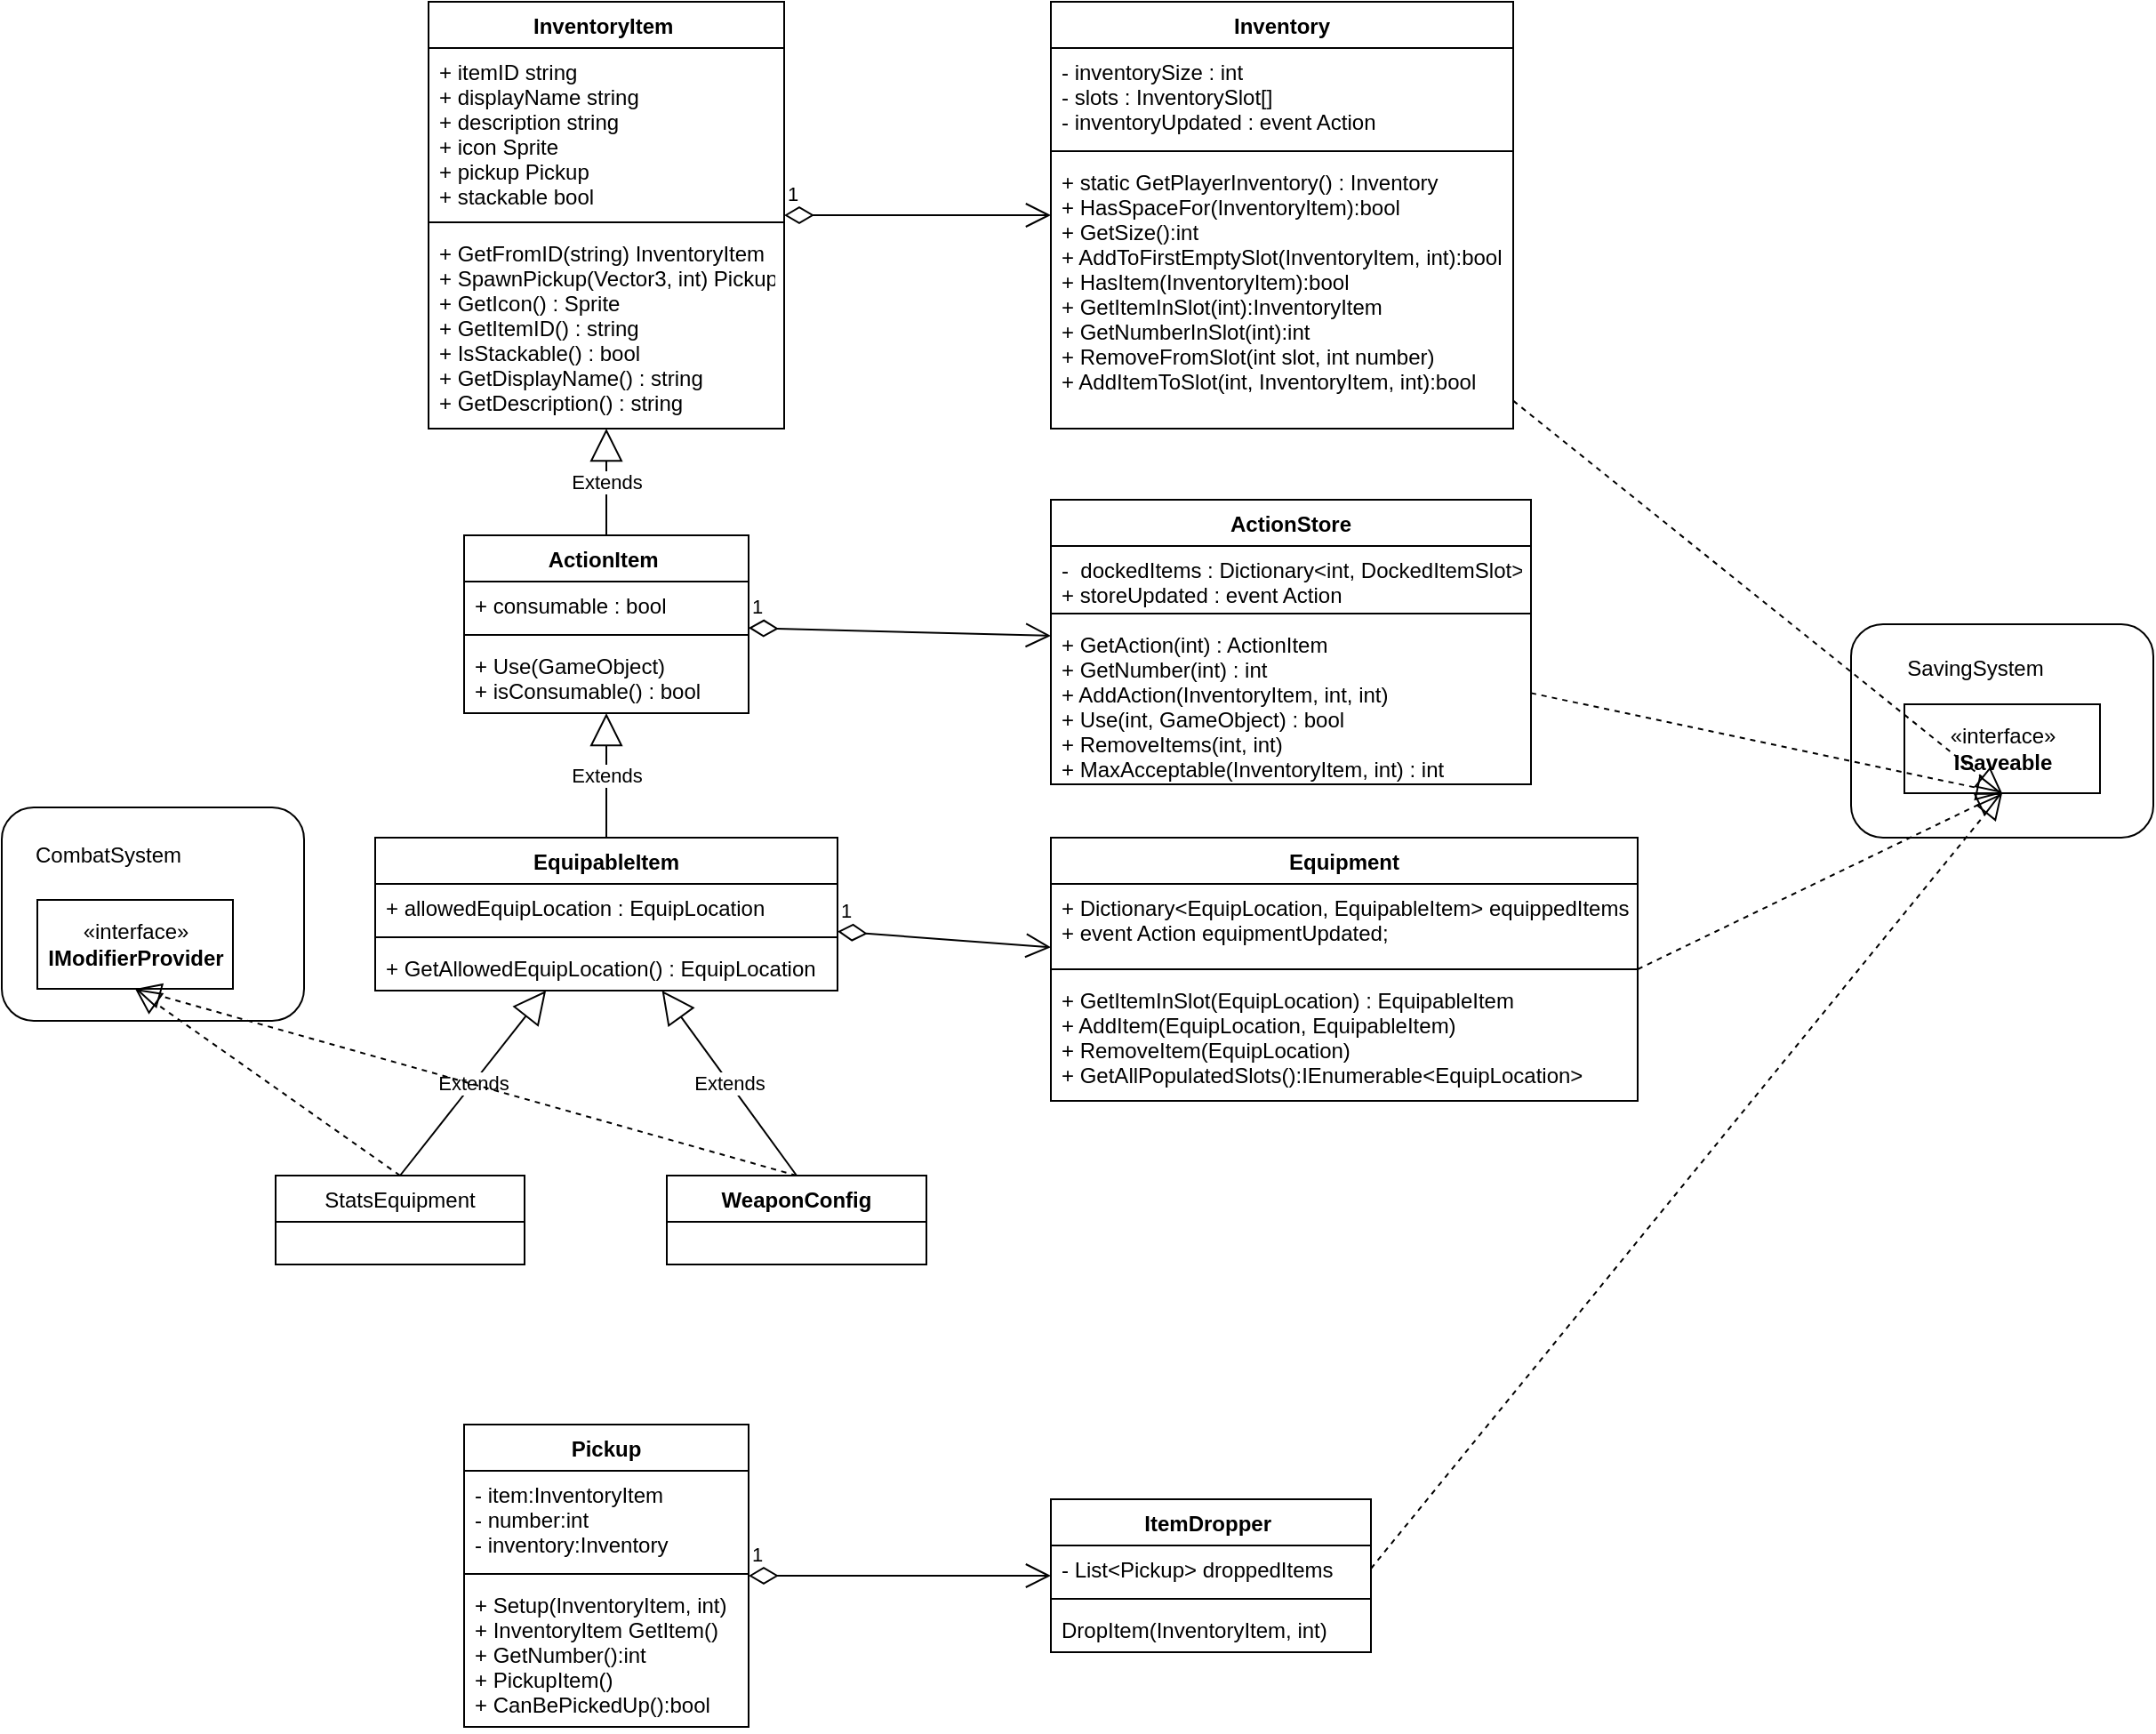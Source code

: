 <mxfile version="13.1.3">
    <diagram id="6hGFLwfOUW9BJ-s0fimq" name="Page-1">
        <mxGraphModel dx="3463" dy="1630" grid="1" gridSize="10" guides="1" tooltips="1" connect="1" arrows="1" fold="1" page="1" pageScale="1" pageWidth="827" pageHeight="1169" math="0" shadow="0">
            <root>
                <mxCell id="0"/>
                <mxCell id="1" parent="0"/>
                <mxCell id="44" value="" style="rounded=1;whiteSpace=wrap;html=1;" parent="1" vertex="1">
                    <mxGeometry x="80" y="493" width="170" height="120" as="geometry"/>
                </mxCell>
                <mxCell id="45" value="CombatSystem" style="text;html=1;strokeColor=none;fillColor=none;align=center;verticalAlign=middle;whiteSpace=wrap;rounded=0;" parent="1" vertex="1">
                    <mxGeometry x="100" y="510" width="80" height="20" as="geometry"/>
                </mxCell>
                <mxCell id="42" value="" style="rounded=1;whiteSpace=wrap;html=1;" parent="1" vertex="1">
                    <mxGeometry x="1120" y="390" width="170" height="120" as="geometry"/>
                </mxCell>
                <mxCell id="10" value="Extends" style="endArrow=block;endSize=16;endFill=0;html=1;exitX=0.5;exitY=0;exitDx=0;exitDy=0;" parent="1" source="6" target="2" edge="1">
                    <mxGeometry width="160" relative="1" as="geometry">
                        <mxPoint x="340" y="540" as="sourcePoint"/>
                        <mxPoint x="500" y="540" as="targetPoint"/>
                    </mxGeometry>
                </mxCell>
                <mxCell id="15" value="Extends" style="endArrow=block;endSize=16;endFill=0;html=1;exitX=0.5;exitY=0;exitDx=0;exitDy=0;" parent="1" source="11" target="6" edge="1">
                    <mxGeometry width="160" relative="1" as="geometry">
                        <mxPoint x="430" y="350" as="sourcePoint"/>
                        <mxPoint x="430" y="290" as="targetPoint"/>
                    </mxGeometry>
                </mxCell>
                <mxCell id="20" value="«interface»&lt;br&gt;&lt;b&gt;IModifierProvider&lt;/b&gt;" style="html=1;" parent="1" vertex="1">
                    <mxGeometry x="100" y="545" width="110" height="50" as="geometry"/>
                </mxCell>
                <mxCell id="31" value="Extends" style="endArrow=block;endSize=16;endFill=0;html=1;exitX=0.5;exitY=0;exitDx=0;exitDy=0;" parent="1" source="26" target="11" edge="1">
                    <mxGeometry width="160" relative="1" as="geometry">
                        <mxPoint x="510" y="700" as="sourcePoint"/>
                        <mxPoint x="520" y="500" as="targetPoint"/>
                    </mxGeometry>
                </mxCell>
                <mxCell id="32" value="" style="endArrow=block;dashed=1;endFill=0;endSize=12;html=1;exitX=0.5;exitY=0;exitDx=0;exitDy=0;entryX=0.5;entryY=1;entryDx=0;entryDy=0;" parent="1" source="26" target="20" edge="1">
                    <mxGeometry width="160" relative="1" as="geometry">
                        <mxPoint x="200" y="860" as="sourcePoint"/>
                        <mxPoint x="360" y="860" as="targetPoint"/>
                    </mxGeometry>
                </mxCell>
                <mxCell id="37" value="" style="endArrow=block;dashed=1;endFill=0;endSize=12;html=1;exitX=0.5;exitY=0;exitDx=0;exitDy=0;entryX=0.5;entryY=1;entryDx=0;entryDy=0;" parent="1" source="33" target="20" edge="1">
                    <mxGeometry width="160" relative="1" as="geometry">
                        <mxPoint x="420" y="729" as="sourcePoint"/>
                        <mxPoint x="332.644" y="650" as="targetPoint"/>
                    </mxGeometry>
                </mxCell>
                <mxCell id="38" value="Extends" style="endArrow=block;endSize=16;endFill=0;html=1;exitX=0.5;exitY=0;exitDx=0;exitDy=0;" parent="1" source="33" target="11" edge="1">
                    <mxGeometry width="160" relative="1" as="geometry">
                        <mxPoint x="420" y="729" as="sourcePoint"/>
                        <mxPoint x="482.931" y="656" as="targetPoint"/>
                    </mxGeometry>
                </mxCell>
                <mxCell id="39" value="«interface»&lt;br&gt;&lt;b&gt;ISaveable&lt;/b&gt;" style="html=1;" parent="1" vertex="1">
                    <mxGeometry x="1150" y="435" width="110" height="50" as="geometry"/>
                </mxCell>
                <mxCell id="43" value="SavingSystem" style="text;html=1;strokeColor=none;fillColor=none;align=center;verticalAlign=middle;whiteSpace=wrap;rounded=0;" parent="1" vertex="1">
                    <mxGeometry x="1150" y="405" width="80" height="20" as="geometry"/>
                </mxCell>
                <mxCell id="50" value="" style="endArrow=block;dashed=1;endFill=0;endSize=12;html=1;entryX=0.5;entryY=1;entryDx=0;entryDy=0;" parent="1" source="46" target="39" edge="1">
                    <mxGeometry width="160" relative="1" as="geometry">
                        <mxPoint x="314" y="710" as="sourcePoint"/>
                        <mxPoint x="665" y="605" as="targetPoint"/>
                    </mxGeometry>
                </mxCell>
                <mxCell id="61" value="" style="endArrow=block;dashed=1;endFill=0;endSize=12;html=1;entryX=0.5;entryY=1;entryDx=0;entryDy=0;exitX=1;exitY=0.5;exitDx=0;exitDy=0;" parent="1" source="51" target="39" edge="1">
                    <mxGeometry width="160" relative="1" as="geometry">
                        <mxPoint x="845" y="330" as="sourcePoint"/>
                        <mxPoint x="925" y="105" as="targetPoint"/>
                    </mxGeometry>
                </mxCell>
                <mxCell id="67" value="" style="endArrow=block;dashed=1;endFill=0;endSize=12;html=1;entryX=0.5;entryY=1;entryDx=0;entryDy=0;" parent="1" source="62" target="39" edge="1">
                    <mxGeometry width="160" relative="1" as="geometry">
                        <mxPoint x="815" y="330" as="sourcePoint"/>
                        <mxPoint x="1235" y="165" as="targetPoint"/>
                    </mxGeometry>
                </mxCell>
                <mxCell id="72" value="" style="endArrow=block;dashed=1;endFill=0;endSize=12;html=1;entryX=0.5;entryY=1;entryDx=0;entryDy=0;exitX=1;exitY=0.5;exitDx=0;exitDy=0;" parent="1" source="69" target="39" edge="1">
                    <mxGeometry width="160" relative="1" as="geometry">
                        <mxPoint x="1010" y="594.0" as="sourcePoint"/>
                        <mxPoint x="1235" y="165" as="targetPoint"/>
                    </mxGeometry>
                </mxCell>
                <mxCell id="77" value="1" style="endArrow=open;html=1;endSize=12;startArrow=diamondThin;startSize=14;startFill=0;align=left;verticalAlign=bottom;" parent="1" source="73" target="68" edge="1">
                    <mxGeometry x="-1" y="3" relative="1" as="geometry">
                        <mxPoint x="250" y="1112" as="sourcePoint"/>
                        <mxPoint x="410" y="1112" as="targetPoint"/>
                    </mxGeometry>
                </mxCell>
                <mxCell id="78" value="1" style="endArrow=open;html=1;endSize=12;startArrow=diamondThin;startSize=14;startFill=0;align=left;verticalAlign=bottom;" parent="1" source="11" target="51" edge="1">
                    <mxGeometry x="-1" y="3" relative="1" as="geometry">
                        <mxPoint x="510" y="935" as="sourcePoint"/>
                        <mxPoint x="680" y="935.0" as="targetPoint"/>
                    </mxGeometry>
                </mxCell>
                <mxCell id="79" value="1" style="endArrow=open;html=1;endSize=12;startArrow=diamondThin;startSize=14;startFill=0;align=left;verticalAlign=bottom;" parent="1" source="6" target="46" edge="1">
                    <mxGeometry x="-1" y="3" relative="1" as="geometry">
                        <mxPoint x="560" y="572.711" as="sourcePoint"/>
                        <mxPoint x="680" y="581.675" as="targetPoint"/>
                    </mxGeometry>
                </mxCell>
                <mxCell id="80" value="1" style="endArrow=open;html=1;endSize=12;startArrow=diamondThin;startSize=14;startFill=0;align=left;verticalAlign=bottom;" parent="1" source="2" target="62" edge="1">
                    <mxGeometry x="-1" y="3" relative="1" as="geometry">
                        <mxPoint x="510" y="402.078" as="sourcePoint"/>
                        <mxPoint x="680" y="406.494" as="targetPoint"/>
                    </mxGeometry>
                </mxCell>
                <mxCell id="2" value="InventoryItem " style="swimlane;fontStyle=1;align=center;verticalAlign=top;childLayout=stackLayout;horizontal=1;startSize=26;horizontalStack=0;resizeParent=1;resizeParentMax=0;resizeLast=0;collapsible=1;marginBottom=0;" parent="1" vertex="1">
                    <mxGeometry x="320" y="40" width="200" height="240" as="geometry"/>
                </mxCell>
                <mxCell id="3" value="+ itemID string&#10;+ displayName string&#10;+ description string&#10;+ icon Sprite&#10;+ pickup Pickup&#10;+ stackable bool" style="text;strokeColor=none;fillColor=none;align=left;verticalAlign=top;spacingLeft=4;spacingRight=4;overflow=hidden;rotatable=0;points=[[0,0.5],[1,0.5]];portConstraint=eastwest;" parent="2" vertex="1">
                    <mxGeometry y="26" width="200" height="94" as="geometry"/>
                </mxCell>
                <mxCell id="4" value="" style="line;strokeWidth=1;fillColor=none;align=left;verticalAlign=middle;spacingTop=-1;spacingLeft=3;spacingRight=3;rotatable=0;labelPosition=right;points=[];portConstraint=eastwest;" parent="2" vertex="1">
                    <mxGeometry y="120" width="200" height="8" as="geometry"/>
                </mxCell>
                <mxCell id="5" value="+ GetFromID(string) InventoryItem&#10;+ SpawnPickup(Vector3, int) Pickup&#10;+ GetIcon() : Sprite       &#10;+ GetItemID() : string   &#10;+ IsStackable() : bool     &#10;+ GetDisplayName() : string   &#10;+ GetDescription() : string   &#10;" style="text;strokeColor=none;fillColor=none;align=left;verticalAlign=top;spacingLeft=4;spacingRight=4;overflow=hidden;rotatable=0;points=[[0,0.5],[1,0.5]];portConstraint=eastwest;" parent="2" vertex="1">
                    <mxGeometry y="128" width="200" height="112" as="geometry"/>
                </mxCell>
                <mxCell id="6" value="ActionItem " style="swimlane;fontStyle=1;align=center;verticalAlign=top;childLayout=stackLayout;horizontal=1;startSize=26;horizontalStack=0;resizeParent=1;resizeParentMax=0;resizeLast=0;collapsible=1;marginBottom=0;" parent="1" vertex="1">
                    <mxGeometry x="340" y="340" width="160" height="100" as="geometry"/>
                </mxCell>
                <mxCell id="7" value="+ consumable : bool" style="text;strokeColor=none;fillColor=none;align=left;verticalAlign=top;spacingLeft=4;spacingRight=4;overflow=hidden;rotatable=0;points=[[0,0.5],[1,0.5]];portConstraint=eastwest;" parent="6" vertex="1">
                    <mxGeometry y="26" width="160" height="26" as="geometry"/>
                </mxCell>
                <mxCell id="8" value="" style="line;strokeWidth=1;fillColor=none;align=left;verticalAlign=middle;spacingTop=-1;spacingLeft=3;spacingRight=3;rotatable=0;labelPosition=right;points=[];portConstraint=eastwest;" parent="6" vertex="1">
                    <mxGeometry y="52" width="160" height="8" as="geometry"/>
                </mxCell>
                <mxCell id="9" value="+ Use(GameObject)&#10;+ isConsumable() : bool" style="text;strokeColor=none;fillColor=none;align=left;verticalAlign=top;spacingLeft=4;spacingRight=4;overflow=hidden;rotatable=0;points=[[0,0.5],[1,0.5]];portConstraint=eastwest;" parent="6" vertex="1">
                    <mxGeometry y="60" width="160" height="40" as="geometry"/>
                </mxCell>
                <mxCell id="11" value="EquipableItem" style="swimlane;fontStyle=1;align=center;verticalAlign=top;childLayout=stackLayout;horizontal=1;startSize=26;horizontalStack=0;resizeParent=1;resizeParentMax=0;resizeLast=0;collapsible=1;marginBottom=0;" parent="1" vertex="1">
                    <mxGeometry x="290" y="510" width="260" height="86" as="geometry"/>
                </mxCell>
                <mxCell id="12" value="+ allowedEquipLocation : EquipLocation" style="text;strokeColor=none;fillColor=none;align=left;verticalAlign=top;spacingLeft=4;spacingRight=4;overflow=hidden;rotatable=0;points=[[0,0.5],[1,0.5]];portConstraint=eastwest;" parent="11" vertex="1">
                    <mxGeometry y="26" width="260" height="26" as="geometry"/>
                </mxCell>
                <mxCell id="13" value="" style="line;strokeWidth=1;fillColor=none;align=left;verticalAlign=middle;spacingTop=-1;spacingLeft=3;spacingRight=3;rotatable=0;labelPosition=right;points=[];portConstraint=eastwest;" parent="11" vertex="1">
                    <mxGeometry y="52" width="260" height="8" as="geometry"/>
                </mxCell>
                <mxCell id="14" value="+ GetAllowedEquipLocation() : EquipLocation" style="text;strokeColor=none;fillColor=none;align=left;verticalAlign=top;spacingLeft=4;spacingRight=4;overflow=hidden;rotatable=0;points=[[0,0.5],[1,0.5]];portConstraint=eastwest;" parent="11" vertex="1">
                    <mxGeometry y="60" width="260" height="26" as="geometry"/>
                </mxCell>
                <mxCell id="26" value="StatsEquipment" style="swimlane;fontStyle=0;childLayout=stackLayout;horizontal=1;startSize=26;fillColor=none;horizontalStack=0;resizeParent=1;resizeParentMax=0;resizeLast=0;collapsible=1;marginBottom=0;" parent="1" vertex="1">
                    <mxGeometry x="234" y="700" width="140" height="50" as="geometry"/>
                </mxCell>
                <mxCell id="33" value="WeaponConfig" style="swimlane;fontStyle=1;align=center;verticalAlign=top;childLayout=stackLayout;horizontal=1;startSize=26;horizontalStack=0;resizeParent=1;resizeParentMax=0;resizeLast=0;collapsible=1;marginBottom=0;" parent="1" vertex="1">
                    <mxGeometry x="454" y="700" width="146" height="50" as="geometry"/>
                </mxCell>
                <mxCell id="62" value="Inventory" style="swimlane;fontStyle=1;align=center;verticalAlign=top;childLayout=stackLayout;horizontal=1;startSize=26;horizontalStack=0;resizeParent=1;resizeParentMax=0;resizeLast=0;collapsible=1;marginBottom=0;" parent="1" vertex="1">
                    <mxGeometry x="670" y="40" width="260" height="240" as="geometry"/>
                </mxCell>
                <mxCell id="63" value="- inventorySize : int&#10;- slots : InventorySlot[]&#10;- inventoryUpdated : event Action" style="text;strokeColor=none;fillColor=none;align=left;verticalAlign=top;spacingLeft=4;spacingRight=4;overflow=hidden;rotatable=0;points=[[0,0.5],[1,0.5]];portConstraint=eastwest;" parent="62" vertex="1">
                    <mxGeometry y="26" width="260" height="54" as="geometry"/>
                </mxCell>
                <mxCell id="64" value="" style="line;strokeWidth=1;fillColor=none;align=left;verticalAlign=middle;spacingTop=-1;spacingLeft=3;spacingRight=3;rotatable=0;labelPosition=right;points=[];portConstraint=eastwest;" parent="62" vertex="1">
                    <mxGeometry y="80" width="260" height="8" as="geometry"/>
                </mxCell>
                <mxCell id="65" value="+ static GetPlayerInventory() : Inventory&#10;+ HasSpaceFor(InventoryItem):bool&#10;+ GetSize():int&#10;+ AddToFirstEmptySlot(InventoryItem, int):bool&#10;+ HasItem(InventoryItem):bool&#10;+ GetItemInSlot(int):InventoryItem&#10;+ GetNumberInSlot(int):int&#10;+ RemoveFromSlot(int slot, int number)&#10;+ AddItemToSlot(int, InventoryItem, int):bool" style="text;strokeColor=none;fillColor=none;align=left;verticalAlign=top;spacingLeft=4;spacingRight=4;overflow=hidden;rotatable=0;points=[[0,0.5],[1,0.5]];portConstraint=eastwest;" parent="62" vertex="1">
                    <mxGeometry y="88" width="260" height="152" as="geometry"/>
                </mxCell>
                <mxCell id="46" value="ActionStore" style="swimlane;fontStyle=1;align=center;verticalAlign=top;childLayout=stackLayout;horizontal=1;startSize=26;horizontalStack=0;resizeParent=1;resizeParentMax=0;resizeLast=0;collapsible=1;marginBottom=0;" parent="1" vertex="1">
                    <mxGeometry x="670" y="320" width="270" height="160" as="geometry"/>
                </mxCell>
                <mxCell id="47" value="-  dockedItems : Dictionary&lt;int, DockedItemSlot&gt; &#10;+ storeUpdated : event Action" style="text;strokeColor=none;fillColor=none;align=left;verticalAlign=top;spacingLeft=4;spacingRight=4;overflow=hidden;rotatable=0;points=[[0,0.5],[1,0.5]];portConstraint=eastwest;" parent="46" vertex="1">
                    <mxGeometry y="26" width="270" height="34" as="geometry"/>
                </mxCell>
                <mxCell id="48" value="" style="line;strokeWidth=1;fillColor=none;align=left;verticalAlign=middle;spacingTop=-1;spacingLeft=3;spacingRight=3;rotatable=0;labelPosition=right;points=[];portConstraint=eastwest;" parent="46" vertex="1">
                    <mxGeometry y="60" width="270" height="8" as="geometry"/>
                </mxCell>
                <mxCell id="49" value="+ GetAction(int) : ActionItem &#10;+ GetNumber(int) : int&#10;+ AddAction(InventoryItem, int, int)&#10;+ Use(int, GameObject) : bool&#10;+ RemoveItems(int, int)&#10;+ MaxAcceptable(InventoryItem, int) : int&#10;" style="text;strokeColor=none;fillColor=none;align=left;verticalAlign=top;spacingLeft=4;spacingRight=4;overflow=hidden;rotatable=0;points=[[0,0.5],[1,0.5]];portConstraint=eastwest;" parent="46" vertex="1">
                    <mxGeometry y="68" width="270" height="92" as="geometry"/>
                </mxCell>
                <mxCell id="51" value="Equipment" style="swimlane;fontStyle=1;align=center;verticalAlign=top;childLayout=stackLayout;horizontal=1;startSize=26;horizontalStack=0;resizeParent=1;resizeParentMax=0;resizeLast=0;collapsible=1;marginBottom=0;" parent="1" vertex="1">
                    <mxGeometry x="670" y="510" width="330" height="148" as="geometry"/>
                </mxCell>
                <mxCell id="52" value="+ Dictionary&lt;EquipLocation, EquipableItem&gt; equippedItems&#10;+ event Action equipmentUpdated;" style="text;strokeColor=none;fillColor=none;align=left;verticalAlign=top;spacingLeft=4;spacingRight=4;overflow=hidden;rotatable=0;points=[[0,0.5],[1,0.5]];portConstraint=eastwest;" parent="51" vertex="1">
                    <mxGeometry y="26" width="330" height="44" as="geometry"/>
                </mxCell>
                <mxCell id="53" value="" style="line;strokeWidth=1;fillColor=none;align=left;verticalAlign=middle;spacingTop=-1;spacingLeft=3;spacingRight=3;rotatable=0;labelPosition=right;points=[];portConstraint=eastwest;" parent="51" vertex="1">
                    <mxGeometry y="70" width="330" height="8" as="geometry"/>
                </mxCell>
                <mxCell id="54" value="+ GetItemInSlot(EquipLocation) : EquipableItem&#10;+ AddItem(EquipLocation, EquipableItem)&#10;+ RemoveItem(EquipLocation)&#10;+ GetAllPopulatedSlots():IEnumerable&lt;EquipLocation&gt;&#10;" style="text;strokeColor=none;fillColor=none;align=left;verticalAlign=top;spacingLeft=4;spacingRight=4;overflow=hidden;rotatable=0;points=[[0,0.5],[1,0.5]];portConstraint=eastwest;" parent="51" vertex="1">
                    <mxGeometry y="78" width="330" height="70" as="geometry"/>
                </mxCell>
                <mxCell id="68" value="ItemDropper " style="swimlane;fontStyle=1;align=center;verticalAlign=top;childLayout=stackLayout;horizontal=1;startSize=26;horizontalStack=0;resizeParent=1;resizeParentMax=0;resizeLast=0;collapsible=1;marginBottom=0;" parent="1" vertex="1">
                    <mxGeometry x="670" y="882" width="180" height="86" as="geometry"/>
                </mxCell>
                <mxCell id="69" value="- List&lt;Pickup&gt; droppedItems" style="text;strokeColor=none;fillColor=none;align=left;verticalAlign=top;spacingLeft=4;spacingRight=4;overflow=hidden;rotatable=0;points=[[0,0.5],[1,0.5]];portConstraint=eastwest;" parent="68" vertex="1">
                    <mxGeometry y="26" width="180" height="26" as="geometry"/>
                </mxCell>
                <mxCell id="70" value="" style="line;strokeWidth=1;fillColor=none;align=left;verticalAlign=middle;spacingTop=-1;spacingLeft=3;spacingRight=3;rotatable=0;labelPosition=right;points=[];portConstraint=eastwest;" parent="68" vertex="1">
                    <mxGeometry y="52" width="180" height="8" as="geometry"/>
                </mxCell>
                <mxCell id="71" value="DropItem(InventoryItem, int)" style="text;strokeColor=none;fillColor=none;align=left;verticalAlign=top;spacingLeft=4;spacingRight=4;overflow=hidden;rotatable=0;points=[[0,0.5],[1,0.5]];portConstraint=eastwest;" parent="68" vertex="1">
                    <mxGeometry y="60" width="180" height="26" as="geometry"/>
                </mxCell>
                <mxCell id="73" value="Pickup&#10;" style="swimlane;fontStyle=1;align=center;verticalAlign=top;childLayout=stackLayout;horizontal=1;startSize=26;horizontalStack=0;resizeParent=1;resizeParentMax=0;resizeLast=0;collapsible=1;marginBottom=0;" parent="1" vertex="1">
                    <mxGeometry x="340" y="840" width="160" height="170" as="geometry"/>
                </mxCell>
                <mxCell id="74" value="- item:InventoryItem&#10;- number:int &#10;- inventory:Inventory" style="text;strokeColor=none;fillColor=none;align=left;verticalAlign=top;spacingLeft=4;spacingRight=4;overflow=hidden;rotatable=0;points=[[0,0.5],[1,0.5]];portConstraint=eastwest;" parent="73" vertex="1">
                    <mxGeometry y="26" width="160" height="54" as="geometry"/>
                </mxCell>
                <mxCell id="75" value="" style="line;strokeWidth=1;fillColor=none;align=left;verticalAlign=middle;spacingTop=-1;spacingLeft=3;spacingRight=3;rotatable=0;labelPosition=right;points=[];portConstraint=eastwest;" parent="73" vertex="1">
                    <mxGeometry y="80" width="160" height="8" as="geometry"/>
                </mxCell>
                <mxCell id="76" value="+ Setup(InventoryItem, int)&#10;+ InventoryItem GetItem()&#10;+ GetNumber():int&#10;+ PickupItem()&#10;+ CanBePickedUp():bool" style="text;strokeColor=none;fillColor=none;align=left;verticalAlign=top;spacingLeft=4;spacingRight=4;overflow=hidden;rotatable=0;points=[[0,0.5],[1,0.5]];portConstraint=eastwest;" parent="73" vertex="1">
                    <mxGeometry y="88" width="160" height="82" as="geometry"/>
                </mxCell>
            </root>
        </mxGraphModel>
    </diagram>
</mxfile>